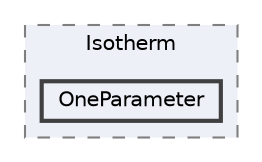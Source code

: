 digraph "D:/Desenvolvimento/IsothermLib - Github/IsothermLib/include/Isotherm/OneParameter"
{
 // LATEX_PDF_SIZE
  bgcolor="transparent";
  edge [fontname=Helvetica,fontsize=10,labelfontname=Helvetica,labelfontsize=10];
  node [fontname=Helvetica,fontsize=10,shape=box,height=0.2,width=0.4];
  compound=true
  subgraph clusterdir_f6e7fadfa303d2c82893c0cc076b5910 {
    graph [ bgcolor="#edf0f7", pencolor="grey50", label="Isotherm", fontname=Helvetica,fontsize=10 style="filled,dashed", URL="dir_f6e7fadfa303d2c82893c0cc076b5910.html",tooltip=""]
  dir_29bcb55aec7b9e893bc7179358d3ac65 [label="OneParameter", fillcolor="#edf0f7", color="grey25", style="filled,bold", URL="dir_29bcb55aec7b9e893bc7179358d3ac65.html",tooltip=""];
  }
}
